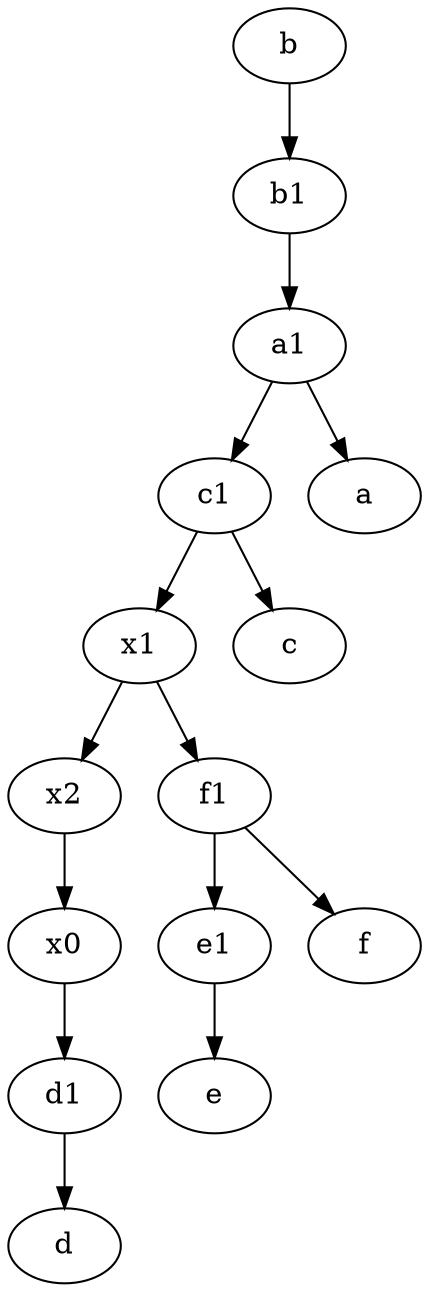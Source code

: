 digraph  {
	b [pos="50,20!"];
	e1 [pos="25,45!"];
	x2;
	f1;
	x0;
	b1 [pos="45,20!"];
	c1 [pos="30,15!"];
	x1;
	d1 [pos="25,30!"];
	a1 [pos="40,15!"];
	x2 -> x0;
	x0 -> d1;
	d1 -> d;
	f1 -> e1;
	a1 -> a;
	a1 -> c1;
	f1 -> f;
	c1 -> x1;
	x1 -> f1;
	e1 -> e;
	b -> b1;
	c1 -> c;
	b1 -> a1;
	x1 -> x2;

	}